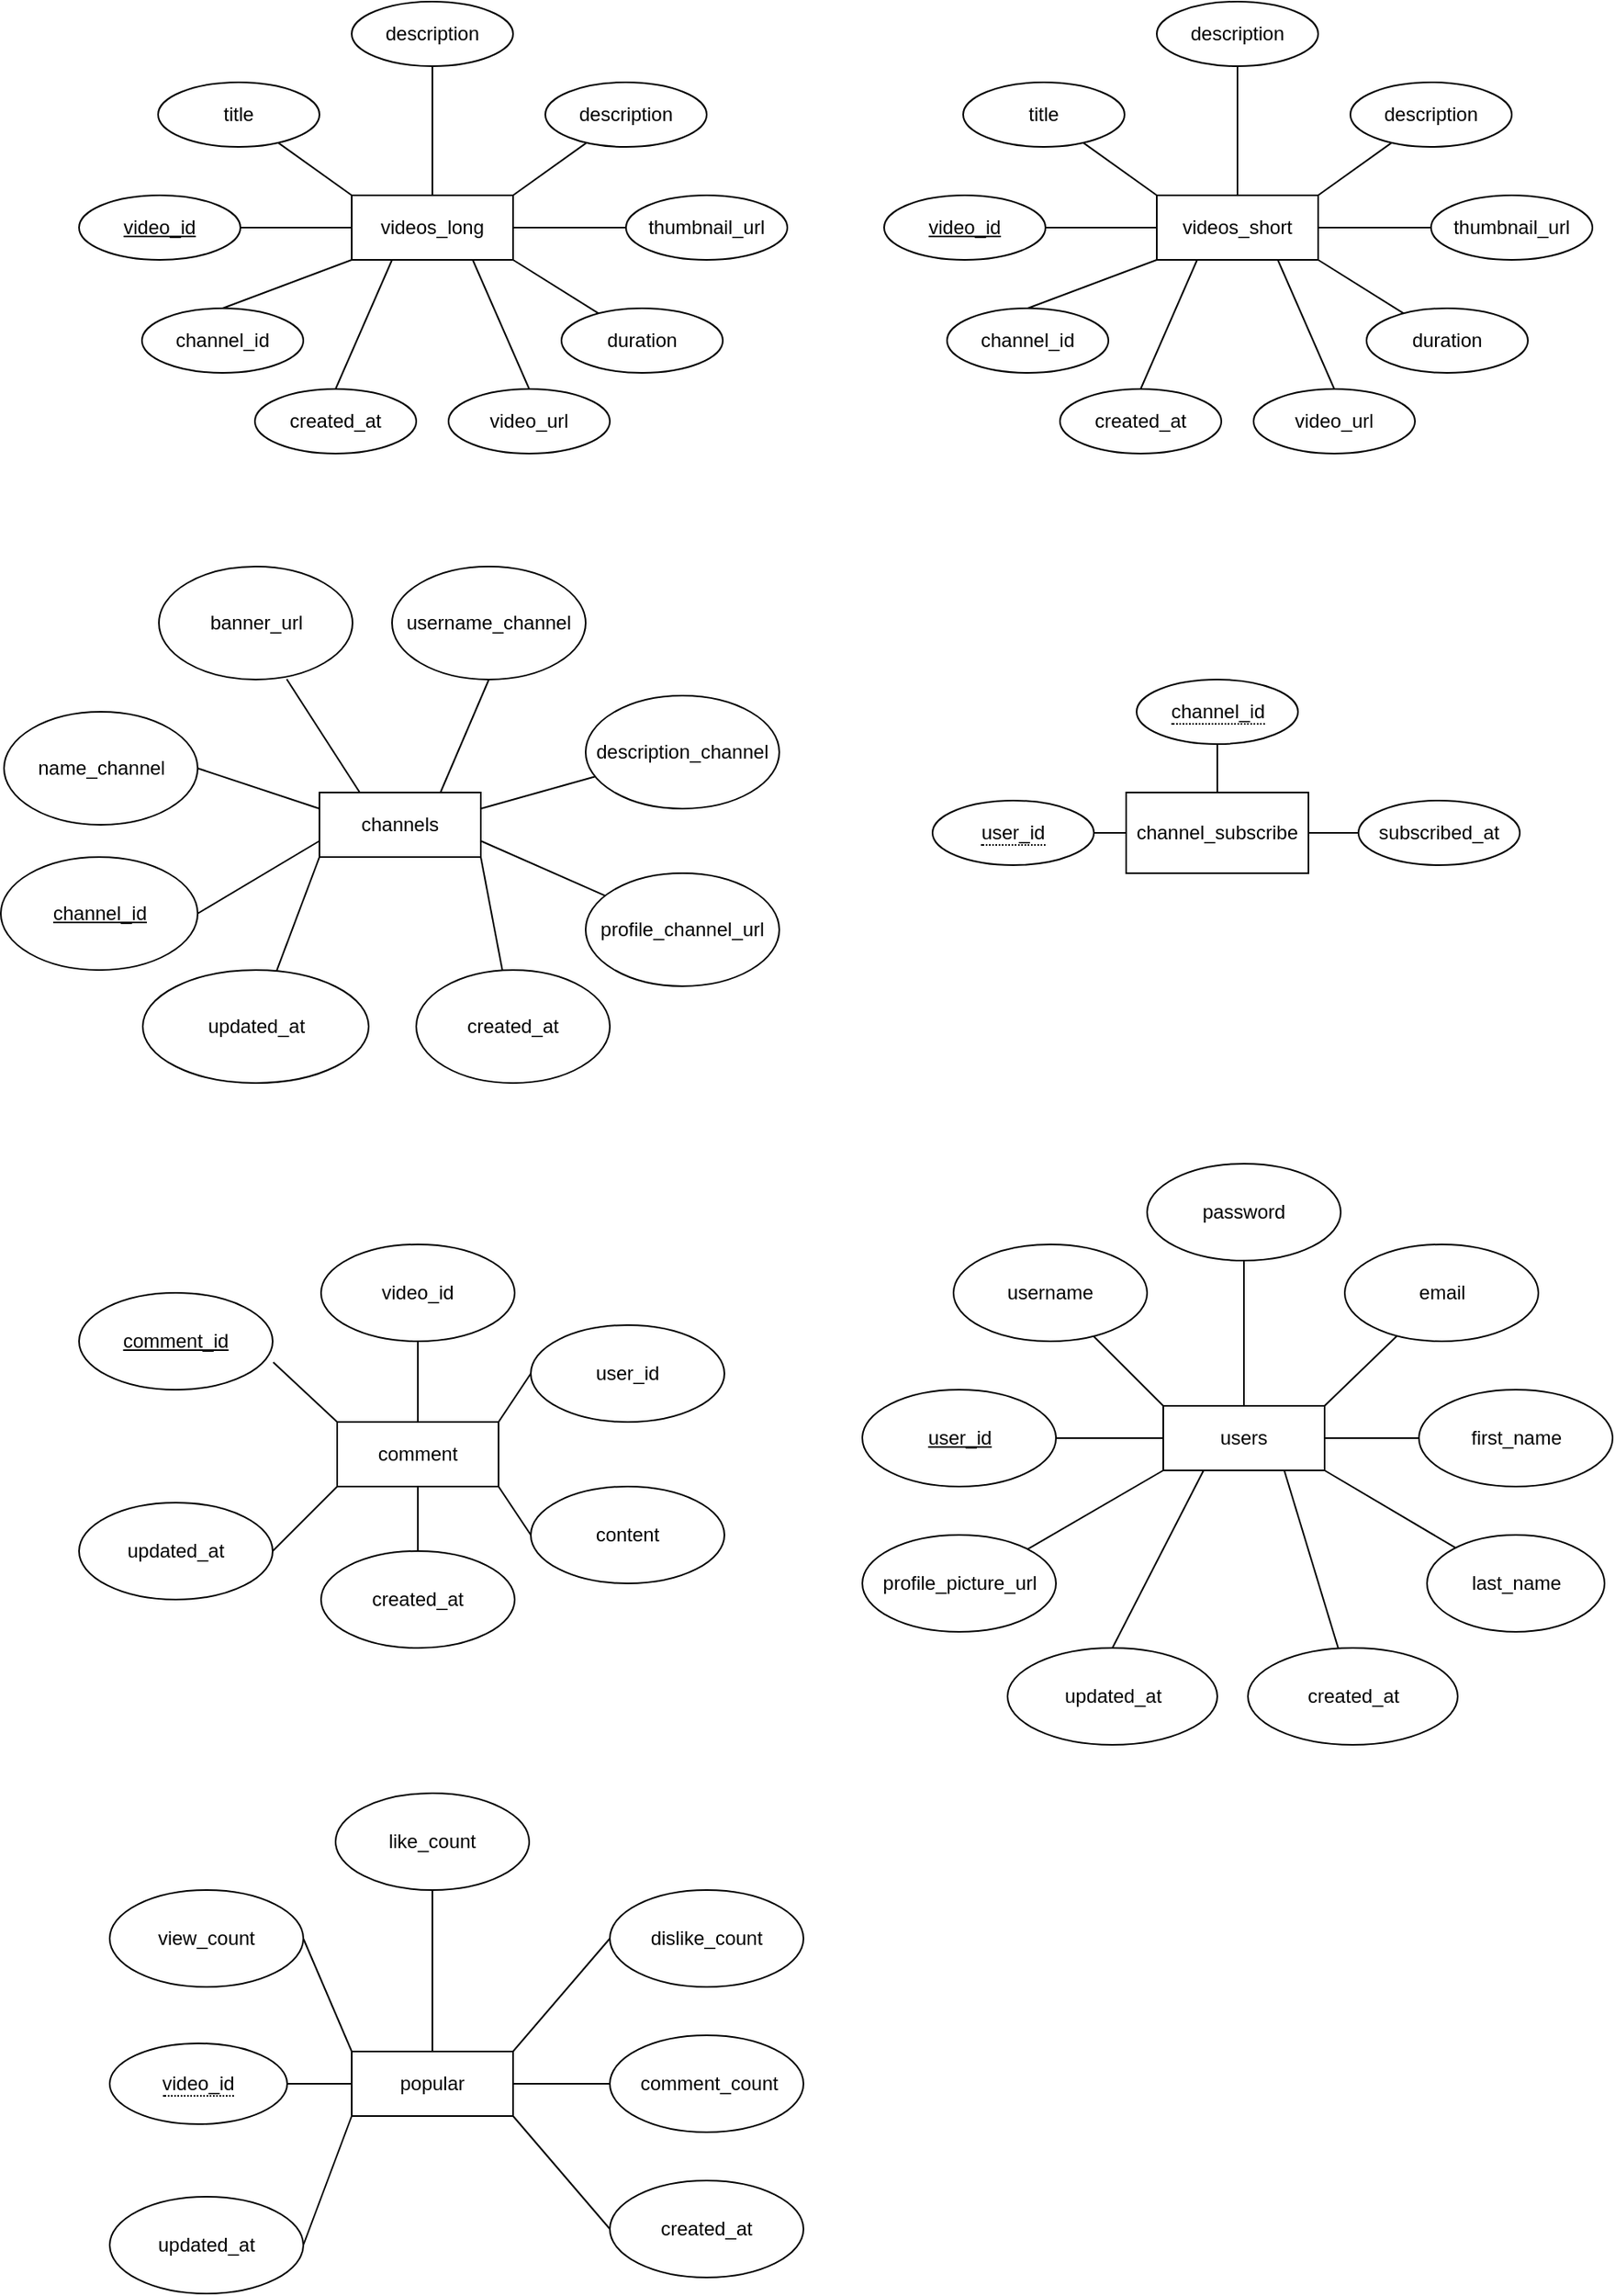 <mxfile>
    <diagram id="ygGtaYrCzpyqRrzx2xgS" name="Page-1">
        <mxGraphModel dx="1161" dy="803" grid="1" gridSize="10" guides="1" tooltips="1" connect="1" arrows="1" fold="1" page="0" pageScale="1" pageWidth="850" pageHeight="1100" math="0" shadow="0">
            <root>
                <mxCell id="0"/>
                <mxCell id="1" parent="0"/>
                <mxCell id="21" style="edgeStyle=none;html=1;exitX=0;exitY=0;exitDx=0;exitDy=0;endArrow=none;endFill=0;" edge="1" parent="1" source="2" target="8">
                    <mxGeometry relative="1" as="geometry"/>
                </mxCell>
                <mxCell id="22" style="edgeStyle=none;html=1;exitX=0.5;exitY=0;exitDx=0;exitDy=0;endArrow=none;endFill=0;" edge="1" parent="1" source="2" target="9">
                    <mxGeometry relative="1" as="geometry"/>
                </mxCell>
                <mxCell id="23" style="edgeStyle=none;html=1;exitX=1;exitY=0;exitDx=0;exitDy=0;endArrow=none;endFill=0;" edge="1" parent="1" source="2" target="10">
                    <mxGeometry relative="1" as="geometry"/>
                </mxCell>
                <mxCell id="24" style="edgeStyle=none;html=1;exitX=1;exitY=0.5;exitDx=0;exitDy=0;entryX=0;entryY=0.5;entryDx=0;entryDy=0;endArrow=none;endFill=0;" edge="1" parent="1" source="2" target="14">
                    <mxGeometry relative="1" as="geometry"/>
                </mxCell>
                <mxCell id="25" style="edgeStyle=none;html=1;exitX=1;exitY=1;exitDx=0;exitDy=0;endArrow=none;endFill=0;" edge="1" parent="1" source="2" target="11">
                    <mxGeometry relative="1" as="geometry"/>
                </mxCell>
                <mxCell id="26" style="edgeStyle=none;html=1;exitX=0.75;exitY=1;exitDx=0;exitDy=0;entryX=0.5;entryY=0;entryDx=0;entryDy=0;endArrow=none;endFill=0;" edge="1" parent="1" source="2" target="15">
                    <mxGeometry relative="1" as="geometry"/>
                </mxCell>
                <mxCell id="27" style="edgeStyle=none;html=1;exitX=0.25;exitY=1;exitDx=0;exitDy=0;entryX=0.5;entryY=0;entryDx=0;entryDy=0;endArrow=none;endFill=0;" edge="1" parent="1" source="2" target="16">
                    <mxGeometry relative="1" as="geometry"/>
                </mxCell>
                <mxCell id="28" style="edgeStyle=none;html=1;exitX=0;exitY=1;exitDx=0;exitDy=0;entryX=0.5;entryY=0;entryDx=0;entryDy=0;endArrow=none;endFill=0;" edge="1" parent="1" source="2" target="17">
                    <mxGeometry relative="1" as="geometry"/>
                </mxCell>
                <mxCell id="2" value="videos_long" style="whiteSpace=wrap;html=1;align=center;" vertex="1" parent="1">
                    <mxGeometry x="270" y="240" width="100" height="40" as="geometry"/>
                </mxCell>
                <mxCell id="91" style="edgeStyle=none;html=1;exitX=0;exitY=0.25;exitDx=0;exitDy=0;entryX=1;entryY=0.5;entryDx=0;entryDy=0;endArrow=none;endFill=0;" edge="1" parent="1" source="4" target="51">
                    <mxGeometry relative="1" as="geometry"/>
                </mxCell>
                <mxCell id="92" style="edgeStyle=none;html=1;exitX=0;exitY=0.75;exitDx=0;exitDy=0;entryX=1;entryY=0.5;entryDx=0;entryDy=0;endArrow=none;endFill=0;" edge="1" parent="1" source="4" target="54">
                    <mxGeometry relative="1" as="geometry"/>
                </mxCell>
                <mxCell id="93" style="edgeStyle=none;html=1;exitX=0;exitY=1;exitDx=0;exitDy=0;endArrow=none;endFill=0;" edge="1" parent="1" source="4" target="61">
                    <mxGeometry relative="1" as="geometry"/>
                </mxCell>
                <mxCell id="95" style="edgeStyle=none;html=1;exitX=1;exitY=0.75;exitDx=0;exitDy=0;endArrow=none;endFill=0;" edge="1" parent="1" source="4" target="86">
                    <mxGeometry relative="1" as="geometry"/>
                </mxCell>
                <mxCell id="96" style="edgeStyle=none;html=1;exitX=1;exitY=0.25;exitDx=0;exitDy=0;endArrow=none;endFill=0;" edge="1" parent="1" source="4" target="85">
                    <mxGeometry relative="1" as="geometry"/>
                </mxCell>
                <mxCell id="97" style="edgeStyle=none;html=1;exitX=0.75;exitY=0;exitDx=0;exitDy=0;entryX=0.5;entryY=1;entryDx=0;entryDy=0;endArrow=none;endFill=0;" edge="1" parent="1" source="4" target="84">
                    <mxGeometry relative="1" as="geometry"/>
                </mxCell>
                <mxCell id="98" style="edgeStyle=none;html=1;exitX=0.25;exitY=0;exitDx=0;exitDy=0;entryX=0.66;entryY=0.997;entryDx=0;entryDy=0;entryPerimeter=0;endArrow=none;endFill=0;" edge="1" parent="1" source="4" target="83">
                    <mxGeometry relative="1" as="geometry"/>
                </mxCell>
                <mxCell id="99" style="edgeStyle=none;html=1;exitX=1;exitY=1;exitDx=0;exitDy=0;endArrow=none;endFill=0;" edge="1" parent="1" source="4" target="87">
                    <mxGeometry relative="1" as="geometry"/>
                </mxCell>
                <mxCell id="4" value="channels" style="whiteSpace=wrap;html=1;align=center;" vertex="1" parent="1">
                    <mxGeometry x="250" y="610" width="100" height="40" as="geometry"/>
                </mxCell>
                <mxCell id="103" style="edgeStyle=none;html=1;exitX=0;exitY=0.5;exitDx=0;exitDy=0;endArrow=none;endFill=0;" edge="1" parent="1" source="5" target="69">
                    <mxGeometry relative="1" as="geometry"/>
                </mxCell>
                <mxCell id="104" style="edgeStyle=none;html=1;exitX=0;exitY=0;exitDx=0;exitDy=0;endArrow=none;endFill=0;" edge="1" parent="1" source="5" target="70">
                    <mxGeometry relative="1" as="geometry"/>
                </mxCell>
                <mxCell id="105" style="edgeStyle=none;html=1;exitX=0.5;exitY=0;exitDx=0;exitDy=0;entryX=0.5;entryY=1;entryDx=0;entryDy=0;endArrow=none;endFill=0;" edge="1" parent="1" source="5" target="71">
                    <mxGeometry relative="1" as="geometry"/>
                </mxCell>
                <mxCell id="106" style="edgeStyle=none;html=1;exitX=1;exitY=0;exitDx=0;exitDy=0;endArrow=none;endFill=0;" edge="1" parent="1" source="5" target="72">
                    <mxGeometry relative="1" as="geometry"/>
                </mxCell>
                <mxCell id="107" style="edgeStyle=none;html=1;exitX=1;exitY=0.5;exitDx=0;exitDy=0;entryX=0;entryY=0.5;entryDx=0;entryDy=0;endArrow=none;endFill=0;" edge="1" parent="1" source="5" target="73">
                    <mxGeometry relative="1" as="geometry"/>
                </mxCell>
                <mxCell id="108" style="edgeStyle=none;html=1;exitX=1;exitY=1;exitDx=0;exitDy=0;endArrow=none;endFill=0;" edge="1" parent="1" source="5" target="74">
                    <mxGeometry relative="1" as="geometry"/>
                </mxCell>
                <mxCell id="109" style="edgeStyle=none;html=1;exitX=0.75;exitY=1;exitDx=0;exitDy=0;endArrow=none;endFill=0;" edge="1" parent="1" source="5" target="75">
                    <mxGeometry relative="1" as="geometry"/>
                </mxCell>
                <mxCell id="110" style="edgeStyle=none;html=1;exitX=0;exitY=1;exitDx=0;exitDy=0;entryX=1;entryY=0;entryDx=0;entryDy=0;endArrow=none;endFill=0;" edge="1" parent="1" source="5" target="78">
                    <mxGeometry relative="1" as="geometry"/>
                </mxCell>
                <mxCell id="111" style="edgeStyle=none;html=1;exitX=0.25;exitY=1;exitDx=0;exitDy=0;entryX=0.5;entryY=0;entryDx=0;entryDy=0;endArrow=none;endFill=0;" edge="1" parent="1" source="5" target="76">
                    <mxGeometry relative="1" as="geometry"/>
                </mxCell>
                <mxCell id="5" value="users" style="whiteSpace=wrap;html=1;align=center;" vertex="1" parent="1">
                    <mxGeometry x="773" y="990" width="100" height="40" as="geometry"/>
                </mxCell>
                <mxCell id="8" value="title" style="ellipse;whiteSpace=wrap;html=1;align=center;" vertex="1" parent="1">
                    <mxGeometry x="150" y="170" width="100" height="40" as="geometry"/>
                </mxCell>
                <mxCell id="9" value="description" style="ellipse;whiteSpace=wrap;html=1;align=center;" vertex="1" parent="1">
                    <mxGeometry x="270" y="120" width="100" height="40" as="geometry"/>
                </mxCell>
                <mxCell id="10" value="description" style="ellipse;whiteSpace=wrap;html=1;align=center;" vertex="1" parent="1">
                    <mxGeometry x="390" y="170" width="100" height="40" as="geometry"/>
                </mxCell>
                <mxCell id="11" value="duration" style="ellipse;whiteSpace=wrap;html=1;align=center;" vertex="1" parent="1">
                    <mxGeometry x="400" y="310" width="100" height="40" as="geometry"/>
                </mxCell>
                <mxCell id="14" value="thumbnail_url" style="ellipse;whiteSpace=wrap;html=1;align=center;" vertex="1" parent="1">
                    <mxGeometry x="440" y="240" width="100" height="40" as="geometry"/>
                </mxCell>
                <mxCell id="15" value="video_url" style="ellipse;whiteSpace=wrap;html=1;align=center;" vertex="1" parent="1">
                    <mxGeometry x="330" y="360" width="100" height="40" as="geometry"/>
                </mxCell>
                <mxCell id="16" value="created_at" style="ellipse;whiteSpace=wrap;html=1;align=center;" vertex="1" parent="1">
                    <mxGeometry x="210" y="360" width="100" height="40" as="geometry"/>
                </mxCell>
                <mxCell id="17" value="channel_id" style="ellipse;whiteSpace=wrap;html=1;align=center;" vertex="1" parent="1">
                    <mxGeometry x="140" y="310" width="100" height="40" as="geometry"/>
                </mxCell>
                <mxCell id="19" value="" style="line;strokeWidth=1;rotatable=0;dashed=0;labelPosition=right;align=left;verticalAlign=middle;spacingTop=0;spacingLeft=6;points=[];portConstraint=eastwest;" vertex="1" parent="1">
                    <mxGeometry x="201" y="255" width="69" height="10" as="geometry"/>
                </mxCell>
                <mxCell id="29" style="edgeStyle=none;html=1;exitX=0;exitY=0;exitDx=0;exitDy=0;endArrow=none;endFill=0;" edge="1" parent="1" source="37" target="39">
                    <mxGeometry relative="1" as="geometry"/>
                </mxCell>
                <mxCell id="30" style="edgeStyle=none;html=1;exitX=0.5;exitY=0;exitDx=0;exitDy=0;endArrow=none;endFill=0;" edge="1" parent="1" source="37" target="40">
                    <mxGeometry relative="1" as="geometry"/>
                </mxCell>
                <mxCell id="31" style="edgeStyle=none;html=1;exitX=1;exitY=0;exitDx=0;exitDy=0;endArrow=none;endFill=0;" edge="1" parent="1" source="37" target="41">
                    <mxGeometry relative="1" as="geometry"/>
                </mxCell>
                <mxCell id="32" style="edgeStyle=none;html=1;exitX=1;exitY=0.5;exitDx=0;exitDy=0;entryX=0;entryY=0.5;entryDx=0;entryDy=0;endArrow=none;endFill=0;" edge="1" parent="1" source="37" target="43">
                    <mxGeometry relative="1" as="geometry"/>
                </mxCell>
                <mxCell id="33" style="edgeStyle=none;html=1;exitX=1;exitY=1;exitDx=0;exitDy=0;endArrow=none;endFill=0;" edge="1" parent="1" source="37" target="42">
                    <mxGeometry relative="1" as="geometry"/>
                </mxCell>
                <mxCell id="34" style="edgeStyle=none;html=1;exitX=0.75;exitY=1;exitDx=0;exitDy=0;entryX=0.5;entryY=0;entryDx=0;entryDy=0;endArrow=none;endFill=0;" edge="1" parent="1" source="37" target="44">
                    <mxGeometry relative="1" as="geometry"/>
                </mxCell>
                <mxCell id="35" style="edgeStyle=none;html=1;exitX=0.25;exitY=1;exitDx=0;exitDy=0;entryX=0.5;entryY=0;entryDx=0;entryDy=0;endArrow=none;endFill=0;" edge="1" parent="1" source="37" target="45">
                    <mxGeometry relative="1" as="geometry"/>
                </mxCell>
                <mxCell id="36" style="edgeStyle=none;html=1;exitX=0;exitY=1;exitDx=0;exitDy=0;entryX=0.5;entryY=0;entryDx=0;entryDy=0;endArrow=none;endFill=0;" edge="1" parent="1" source="37" target="46">
                    <mxGeometry relative="1" as="geometry"/>
                </mxCell>
                <mxCell id="37" value="videos_short" style="whiteSpace=wrap;html=1;align=center;" vertex="1" parent="1">
                    <mxGeometry x="769" y="240" width="100" height="40" as="geometry"/>
                </mxCell>
                <mxCell id="39" value="title" style="ellipse;whiteSpace=wrap;html=1;align=center;" vertex="1" parent="1">
                    <mxGeometry x="649" y="170" width="100" height="40" as="geometry"/>
                </mxCell>
                <mxCell id="40" value="description" style="ellipse;whiteSpace=wrap;html=1;align=center;" vertex="1" parent="1">
                    <mxGeometry x="769" y="120" width="100" height="40" as="geometry"/>
                </mxCell>
                <mxCell id="41" value="description" style="ellipse;whiteSpace=wrap;html=1;align=center;" vertex="1" parent="1">
                    <mxGeometry x="889" y="170" width="100" height="40" as="geometry"/>
                </mxCell>
                <mxCell id="42" value="duration" style="ellipse;whiteSpace=wrap;html=1;align=center;" vertex="1" parent="1">
                    <mxGeometry x="899" y="310" width="100" height="40" as="geometry"/>
                </mxCell>
                <mxCell id="43" value="thumbnail_url" style="ellipse;whiteSpace=wrap;html=1;align=center;" vertex="1" parent="1">
                    <mxGeometry x="939" y="240" width="100" height="40" as="geometry"/>
                </mxCell>
                <mxCell id="44" value="video_url" style="ellipse;whiteSpace=wrap;html=1;align=center;" vertex="1" parent="1">
                    <mxGeometry x="829" y="360" width="100" height="40" as="geometry"/>
                </mxCell>
                <mxCell id="45" value="created_at" style="ellipse;whiteSpace=wrap;html=1;align=center;" vertex="1" parent="1">
                    <mxGeometry x="709" y="360" width="100" height="40" as="geometry"/>
                </mxCell>
                <mxCell id="46" value="channel_id" style="ellipse;whiteSpace=wrap;html=1;align=center;" vertex="1" parent="1">
                    <mxGeometry x="639" y="310" width="100" height="40" as="geometry"/>
                </mxCell>
                <mxCell id="47" value="" style="line;strokeWidth=1;rotatable=0;dashed=0;labelPosition=right;align=left;verticalAlign=middle;spacingTop=0;spacingLeft=6;points=[];portConstraint=eastwest;" vertex="1" parent="1">
                    <mxGeometry x="700" y="255" width="69" height="10" as="geometry"/>
                </mxCell>
                <mxCell id="51" value="&lt;span style=&quot;text-align: left;&quot;&gt;name_channel&lt;/span&gt;" style="ellipse;whiteSpace=wrap;html=1;align=center;" vertex="1" parent="1">
                    <mxGeometry x="54.5" y="560" width="120" height="70" as="geometry"/>
                </mxCell>
                <mxCell id="52" value="video_id" style="ellipse;whiteSpace=wrap;html=1;align=center;fontStyle=4;" vertex="1" parent="1">
                    <mxGeometry x="101" y="240" width="100" height="40" as="geometry"/>
                </mxCell>
                <mxCell id="53" value="video_id" style="ellipse;whiteSpace=wrap;html=1;align=center;fontStyle=4;" vertex="1" parent="1">
                    <mxGeometry x="600" y="240" width="100" height="40" as="geometry"/>
                </mxCell>
                <mxCell id="54" value="channel_id" style="ellipse;whiteSpace=wrap;html=1;align=center;fontStyle=4;" vertex="1" parent="1">
                    <mxGeometry x="52.5" y="650" width="122" height="70" as="geometry"/>
                </mxCell>
                <mxCell id="61" value="&lt;span style=&quot;text-align: left;&quot;&gt;updated_at&lt;/span&gt;" style="ellipse;whiteSpace=wrap;html=1;align=center;" vertex="1" parent="1">
                    <mxGeometry x="140.5" y="720" width="140" height="70" as="geometry"/>
                </mxCell>
                <mxCell id="100" style="edgeStyle=none;html=1;exitX=0;exitY=0.5;exitDx=0;exitDy=0;entryX=1;entryY=0.5;entryDx=0;entryDy=0;endArrow=none;endFill=0;" edge="1" parent="1" source="62" target="66">
                    <mxGeometry relative="1" as="geometry"/>
                </mxCell>
                <mxCell id="101" style="edgeStyle=none;html=1;exitX=0.5;exitY=0;exitDx=0;exitDy=0;entryX=0.5;entryY=1;entryDx=0;entryDy=0;endArrow=none;endFill=0;" edge="1" parent="1" source="62" target="67">
                    <mxGeometry relative="1" as="geometry"/>
                </mxCell>
                <mxCell id="102" style="edgeStyle=none;html=1;exitX=1;exitY=0.5;exitDx=0;exitDy=0;endArrow=none;endFill=0;" edge="1" parent="1" source="62" target="65">
                    <mxGeometry relative="1" as="geometry"/>
                </mxCell>
                <mxCell id="62" value="&lt;span style=&quot;text-align: left;&quot;&gt;channel_subscribe&lt;/span&gt;" style="whiteSpace=wrap;html=1;align=center;" vertex="1" parent="1">
                    <mxGeometry x="750" y="610" width="113" height="50" as="geometry"/>
                </mxCell>
                <mxCell id="65" value="&lt;span style=&quot;text-align: left;&quot;&gt;subscribed_at&lt;/span&gt;" style="ellipse;whiteSpace=wrap;html=1;align=center;" vertex="1" parent="1">
                    <mxGeometry x="894" y="615" width="100" height="40" as="geometry"/>
                </mxCell>
                <mxCell id="66" value="&lt;span style=&quot;border-bottom: 1px dotted&quot;&gt;&lt;span style=&quot;text-align: left;&quot;&gt;user_id&lt;/span&gt;&lt;br&gt;&lt;/span&gt;" style="ellipse;whiteSpace=wrap;html=1;align=center;" vertex="1" parent="1">
                    <mxGeometry x="630" y="615" width="100" height="40" as="geometry"/>
                </mxCell>
                <mxCell id="67" value="&lt;span style=&quot;border-bottom: 1px dotted&quot;&gt;&lt;span style=&quot;text-align: left;&quot;&gt;channel_id&lt;/span&gt;&lt;br&gt;&lt;/span&gt;" style="ellipse;whiteSpace=wrap;html=1;align=center;" vertex="1" parent="1">
                    <mxGeometry x="756.5" y="540" width="100" height="40" as="geometry"/>
                </mxCell>
                <mxCell id="69" value="user_id" style="ellipse;whiteSpace=wrap;html=1;align=center;fontStyle=4;" vertex="1" parent="1">
                    <mxGeometry x="586.5" y="980" width="120" height="60" as="geometry"/>
                </mxCell>
                <mxCell id="70" value="username" style="ellipse;whiteSpace=wrap;html=1;align=center;" vertex="1" parent="1">
                    <mxGeometry x="643" y="890" width="120" height="60" as="geometry"/>
                </mxCell>
                <mxCell id="71" value="password" style="ellipse;whiteSpace=wrap;html=1;align=center;" vertex="1" parent="1">
                    <mxGeometry x="763" y="840" width="120" height="60" as="geometry"/>
                </mxCell>
                <mxCell id="72" value="email" style="ellipse;whiteSpace=wrap;html=1;align=center;" vertex="1" parent="1">
                    <mxGeometry x="885.5" y="890" width="120" height="60" as="geometry"/>
                </mxCell>
                <mxCell id="73" value="first_name" style="ellipse;whiteSpace=wrap;html=1;align=center;" vertex="1" parent="1">
                    <mxGeometry x="931.5" y="980" width="120" height="60" as="geometry"/>
                </mxCell>
                <mxCell id="74" value="last_name" style="ellipse;whiteSpace=wrap;html=1;align=center;" vertex="1" parent="1">
                    <mxGeometry x="936.5" y="1070" width="110" height="60" as="geometry"/>
                </mxCell>
                <mxCell id="75" value="created_at" style="ellipse;whiteSpace=wrap;html=1;align=center;" vertex="1" parent="1">
                    <mxGeometry x="825.5" y="1140" width="130" height="60" as="geometry"/>
                </mxCell>
                <mxCell id="76" value="updated_at" style="ellipse;whiteSpace=wrap;html=1;align=center;" vertex="1" parent="1">
                    <mxGeometry x="676.5" y="1140" width="130" height="60" as="geometry"/>
                </mxCell>
                <mxCell id="78" value="profile_picture_url" style="ellipse;whiteSpace=wrap;html=1;align=center;" vertex="1" parent="1">
                    <mxGeometry x="586.5" y="1070" width="120" height="60" as="geometry"/>
                </mxCell>
                <mxCell id="83" value="&lt;span style=&quot;text-align: left;&quot;&gt;banner_url&lt;/span&gt;" style="ellipse;whiteSpace=wrap;html=1;align=center;" vertex="1" parent="1">
                    <mxGeometry x="150.5" y="470" width="120" height="70" as="geometry"/>
                </mxCell>
                <mxCell id="84" value="&lt;span style=&quot;text-align: left;&quot;&gt;username_channel&lt;/span&gt;" style="ellipse;whiteSpace=wrap;html=1;align=center;" vertex="1" parent="1">
                    <mxGeometry x="295" y="470" width="120" height="70" as="geometry"/>
                </mxCell>
                <mxCell id="85" value="&lt;span style=&quot;text-align: left;&quot;&gt;description_channel&lt;/span&gt;" style="ellipse;whiteSpace=wrap;html=1;align=center;" vertex="1" parent="1">
                    <mxGeometry x="415" y="550" width="120" height="70" as="geometry"/>
                </mxCell>
                <mxCell id="86" value="&lt;span style=&quot;text-align: left;&quot;&gt;profile_channel_url&lt;/span&gt;" style="ellipse;whiteSpace=wrap;html=1;align=center;" vertex="1" parent="1">
                    <mxGeometry x="415" y="660" width="120" height="70" as="geometry"/>
                </mxCell>
                <mxCell id="87" value="&lt;span style=&quot;text-align: left;&quot;&gt;created_at&lt;/span&gt;" style="ellipse;whiteSpace=wrap;html=1;align=center;" vertex="1" parent="1">
                    <mxGeometry x="310" y="720" width="120" height="70" as="geometry"/>
                </mxCell>
                <mxCell id="129" style="edgeStyle=none;html=1;exitX=0;exitY=0;exitDx=0;exitDy=0;entryX=1.003;entryY=0.717;entryDx=0;entryDy=0;entryPerimeter=0;endArrow=none;endFill=0;" edge="1" parent="1" source="112" target="113">
                    <mxGeometry relative="1" as="geometry"/>
                </mxCell>
                <mxCell id="130" style="edgeStyle=none;html=1;exitX=0.5;exitY=0;exitDx=0;exitDy=0;endArrow=none;endFill=0;" edge="1" parent="1" source="112" target="114">
                    <mxGeometry relative="1" as="geometry"/>
                </mxCell>
                <mxCell id="131" style="edgeStyle=none;html=1;exitX=1;exitY=0;exitDx=0;exitDy=0;entryX=0;entryY=0.5;entryDx=0;entryDy=0;endArrow=none;endFill=0;" edge="1" parent="1" source="112" target="115">
                    <mxGeometry relative="1" as="geometry"/>
                </mxCell>
                <mxCell id="132" style="edgeStyle=none;html=1;exitX=1;exitY=1;exitDx=0;exitDy=0;entryX=0;entryY=0.5;entryDx=0;entryDy=0;endArrow=none;endFill=0;" edge="1" parent="1" source="112" target="116">
                    <mxGeometry relative="1" as="geometry"/>
                </mxCell>
                <mxCell id="133" style="edgeStyle=none;html=1;exitX=0.5;exitY=1;exitDx=0;exitDy=0;entryX=0.5;entryY=0;entryDx=0;entryDy=0;endArrow=none;endFill=0;" edge="1" parent="1" source="112" target="117">
                    <mxGeometry relative="1" as="geometry"/>
                </mxCell>
                <mxCell id="134" style="edgeStyle=none;html=1;exitX=0;exitY=1;exitDx=0;exitDy=0;endArrow=none;endFill=0;entryX=1;entryY=0.5;entryDx=0;entryDy=0;" edge="1" parent="1" source="112" target="118">
                    <mxGeometry relative="1" as="geometry"/>
                </mxCell>
                <mxCell id="112" value="comment" style="whiteSpace=wrap;html=1;align=center;" vertex="1" parent="1">
                    <mxGeometry x="261" y="1000" width="100" height="40" as="geometry"/>
                </mxCell>
                <mxCell id="113" value="comment_id" style="ellipse;whiteSpace=wrap;html=1;align=center;fontStyle=4;" vertex="1" parent="1">
                    <mxGeometry x="101" y="920" width="120" height="60" as="geometry"/>
                </mxCell>
                <mxCell id="114" value="video_id" style="ellipse;whiteSpace=wrap;html=1;align=center;" vertex="1" parent="1">
                    <mxGeometry x="251" y="890" width="120" height="60" as="geometry"/>
                </mxCell>
                <mxCell id="115" value="user_id" style="ellipse;whiteSpace=wrap;html=1;align=center;" vertex="1" parent="1">
                    <mxGeometry x="381" y="940" width="120" height="60" as="geometry"/>
                </mxCell>
                <mxCell id="116" value="content" style="ellipse;whiteSpace=wrap;html=1;align=center;" vertex="1" parent="1">
                    <mxGeometry x="381" y="1040" width="120" height="60" as="geometry"/>
                </mxCell>
                <mxCell id="117" value="created_at" style="ellipse;whiteSpace=wrap;html=1;align=center;" vertex="1" parent="1">
                    <mxGeometry x="251" y="1080" width="120" height="60" as="geometry"/>
                </mxCell>
                <mxCell id="118" value="updated_at" style="ellipse;whiteSpace=wrap;html=1;align=center;" vertex="1" parent="1">
                    <mxGeometry x="101" y="1050" width="120" height="60" as="geometry"/>
                </mxCell>
                <mxCell id="135" style="edgeStyle=none;html=1;exitX=0;exitY=0.5;exitDx=0;exitDy=0;entryX=1;entryY=0.5;entryDx=0;entryDy=0;endArrow=none;endFill=0;" edge="1" parent="1" source="119" target="121">
                    <mxGeometry relative="1" as="geometry"/>
                </mxCell>
                <mxCell id="136" style="edgeStyle=none;html=1;exitX=0;exitY=0;exitDx=0;exitDy=0;entryX=1;entryY=0.5;entryDx=0;entryDy=0;endArrow=none;endFill=0;" edge="1" parent="1" source="119" target="122">
                    <mxGeometry relative="1" as="geometry"/>
                </mxCell>
                <mxCell id="137" style="edgeStyle=none;html=1;exitX=0.5;exitY=0;exitDx=0;exitDy=0;entryX=0.5;entryY=1;entryDx=0;entryDy=0;endArrow=none;endFill=0;" edge="1" parent="1" source="119" target="123">
                    <mxGeometry relative="1" as="geometry"/>
                </mxCell>
                <mxCell id="138" style="edgeStyle=none;html=1;exitX=1;exitY=0;exitDx=0;exitDy=0;entryX=0;entryY=0.5;entryDx=0;entryDy=0;endArrow=none;endFill=0;" edge="1" parent="1" source="119" target="124">
                    <mxGeometry relative="1" as="geometry"/>
                </mxCell>
                <mxCell id="139" style="edgeStyle=none;html=1;exitX=1;exitY=0.5;exitDx=0;exitDy=0;endArrow=none;endFill=0;" edge="1" parent="1" source="119" target="125">
                    <mxGeometry relative="1" as="geometry"/>
                </mxCell>
                <mxCell id="140" style="edgeStyle=none;html=1;exitX=1;exitY=1;exitDx=0;exitDy=0;entryX=0;entryY=0.5;entryDx=0;entryDy=0;endArrow=none;endFill=0;" edge="1" parent="1" source="119" target="126">
                    <mxGeometry relative="1" as="geometry"/>
                </mxCell>
                <mxCell id="141" style="edgeStyle=none;html=1;exitX=0;exitY=1;exitDx=0;exitDy=0;entryX=1;entryY=0.5;entryDx=0;entryDy=0;endArrow=none;endFill=0;" edge="1" parent="1" source="119" target="127">
                    <mxGeometry relative="1" as="geometry"/>
                </mxCell>
                <mxCell id="119" value="popular" style="whiteSpace=wrap;html=1;align=center;" vertex="1" parent="1">
                    <mxGeometry x="270" y="1390" width="100" height="40" as="geometry"/>
                </mxCell>
                <mxCell id="121" value="&lt;span style=&quot;border-bottom: 1px dotted&quot;&gt;video_id&lt;/span&gt;" style="ellipse;whiteSpace=wrap;html=1;align=center;" vertex="1" parent="1">
                    <mxGeometry x="120" y="1385" width="110" height="50" as="geometry"/>
                </mxCell>
                <mxCell id="122" value="view_count" style="ellipse;whiteSpace=wrap;html=1;align=center;" vertex="1" parent="1">
                    <mxGeometry x="120" y="1290" width="120" height="60" as="geometry"/>
                </mxCell>
                <mxCell id="123" value="like_count" style="ellipse;whiteSpace=wrap;html=1;align=center;" vertex="1" parent="1">
                    <mxGeometry x="260" y="1230" width="120" height="60" as="geometry"/>
                </mxCell>
                <mxCell id="124" value="dislike_count" style="ellipse;whiteSpace=wrap;html=1;align=center;" vertex="1" parent="1">
                    <mxGeometry x="430" y="1290" width="120" height="60" as="geometry"/>
                </mxCell>
                <mxCell id="125" value="&amp;nbsp;comment_count" style="ellipse;whiteSpace=wrap;html=1;align=center;" vertex="1" parent="1">
                    <mxGeometry x="430" y="1380" width="120" height="60" as="geometry"/>
                </mxCell>
                <mxCell id="126" value="created_at" style="ellipse;whiteSpace=wrap;html=1;align=center;" vertex="1" parent="1">
                    <mxGeometry x="430" y="1470" width="120" height="60" as="geometry"/>
                </mxCell>
                <mxCell id="127" value="updated_at" style="ellipse;whiteSpace=wrap;html=1;align=center;" vertex="1" parent="1">
                    <mxGeometry x="120" y="1480" width="120" height="60" as="geometry"/>
                </mxCell>
            </root>
        </mxGraphModel>
    </diagram>
</mxfile>